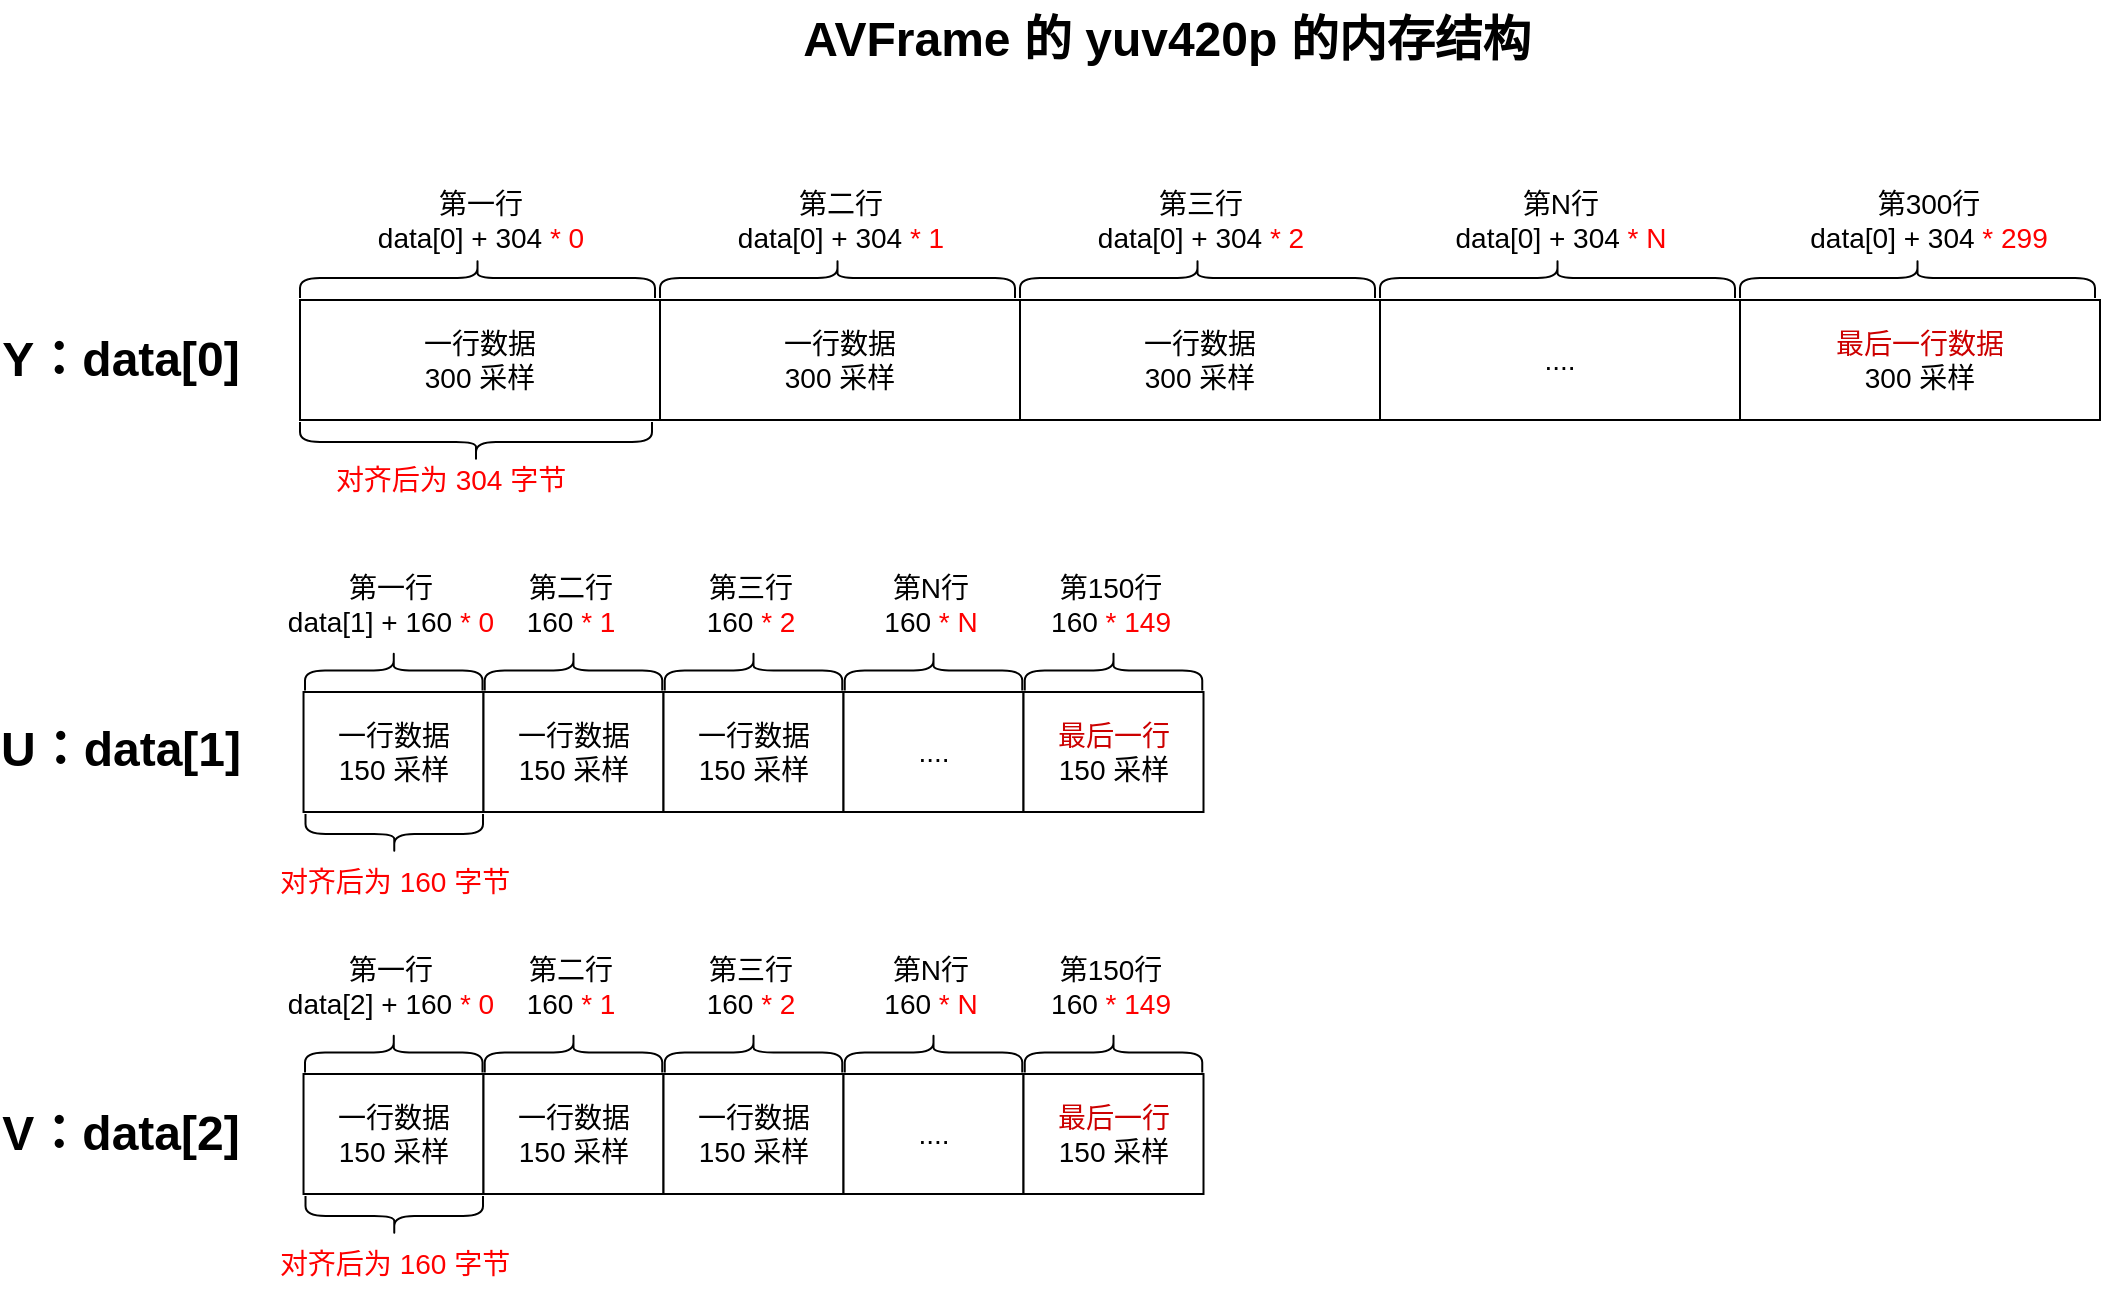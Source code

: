<mxfile version="20.2.3" type="device"><diagram id="CCSkUD4YMc4SreTmyc2y" name="第 1 页"><mxGraphModel dx="2211" dy="865" grid="1" gridSize="10" guides="1" tooltips="1" connect="1" arrows="1" fold="1" page="1" pageScale="1" pageWidth="827" pageHeight="1169" math="0" shadow="0"><root><mxCell id="0"/><mxCell id="1" parent="0"/><mxCell id="t4WCBs3cK_HJTDIp5U7z-1" value="AVFrame 的 yuv420p 的内存结构" style="text;strokeColor=none;fillColor=none;html=1;fontSize=24;fontStyle=1;verticalAlign=middle;align=center;" parent="1" vertex="1"><mxGeometry x="355" y="190" width="435" height="40" as="geometry"/></mxCell><mxCell id="t4WCBs3cK_HJTDIp5U7z-2" value="一行数据 &lt;br&gt;300 采样" style="rounded=0;whiteSpace=wrap;html=1;fontSize=14;" parent="1" vertex="1"><mxGeometry x="140" y="340" width="180" height="60" as="geometry"/></mxCell><mxCell id="t4WCBs3cK_HJTDIp5U7z-3" value="Y：data[0]" style="text;strokeColor=none;fillColor=none;html=1;fontSize=24;fontStyle=1;verticalAlign=middle;align=center;" parent="1" vertex="1"><mxGeometry x="-10" y="350" width="120" height="40" as="geometry"/></mxCell><mxCell id="t4WCBs3cK_HJTDIp5U7z-10" value="" style="shape=curlyBracket;whiteSpace=wrap;html=1;rounded=1;flipH=1;fontSize=14;rotation=90;" parent="1" vertex="1"><mxGeometry x="218" y="323" width="20" height="176" as="geometry"/></mxCell><mxCell id="t4WCBs3cK_HJTDIp5U7z-13" value="对齐后为 304 字节" style="text;strokeColor=none;fillColor=none;html=1;fontSize=14;fontStyle=0;verticalAlign=middle;align=center;fontColor=#FF0000;" parent="1" vertex="1"><mxGeometry x="133.75" y="410" width="162.5" height="40" as="geometry"/></mxCell><mxCell id="t4WCBs3cK_HJTDIp5U7z-14" value="" style="shape=curlyBracket;whiteSpace=wrap;html=1;rounded=1;flipH=1;fontSize=14;rotation=-90;" parent="1" vertex="1"><mxGeometry x="218.75" y="240.25" width="20" height="177.5" as="geometry"/></mxCell><mxCell id="t4WCBs3cK_HJTDIp5U7z-15" value="&lt;font color=&quot;#000000&quot;&gt;第一行&lt;br&gt;data[0] +&amp;nbsp;&lt;/font&gt;&lt;font color=&quot;#000000&quot;&gt;304&amp;nbsp;&lt;/font&gt;* 0" style="text;strokeColor=none;fillColor=none;html=1;fontSize=14;fontStyle=0;verticalAlign=middle;align=center;fontColor=#FF0000;" parent="1" vertex="1"><mxGeometry x="175" y="280" width="110" height="40" as="geometry"/></mxCell><mxCell id="t4WCBs3cK_HJTDIp5U7z-28" value="" style="shape=curlyBracket;whiteSpace=wrap;html=1;rounded=1;flipH=1;fontSize=14;rotation=90;" parent="1" vertex="1"><mxGeometry x="177.13" y="562.63" width="20" height="88.75" as="geometry"/></mxCell><mxCell id="t4WCBs3cK_HJTDIp5U7z-29" value="对齐后为 160 字节" style="text;strokeColor=none;fillColor=none;html=1;fontSize=14;fontStyle=0;verticalAlign=middle;align=center;fontColor=#FF0000;" parent="1" vertex="1"><mxGeometry x="124.01" y="611.38" width="126.25" height="40" as="geometry"/></mxCell><mxCell id="t4WCBs3cK_HJTDIp5U7z-30" value="&lt;font color=&quot;#000000&quot;&gt;第一行&lt;br&gt;data[1] + 160&lt;/font&gt;&lt;font color=&quot;#000000&quot;&gt;&amp;nbsp;&lt;/font&gt;* 0" style="text;strokeColor=none;fillColor=none;html=1;fontSize=14;fontStyle=0;verticalAlign=middle;align=center;fontColor=#FF0000;" parent="1" vertex="1"><mxGeometry x="134.88" y="472" width="100" height="40" as="geometry"/></mxCell><mxCell id="t4WCBs3cK_HJTDIp5U7z-34" value="一行数据 &lt;br&gt;150 采样" style="rounded=0;whiteSpace=wrap;html=1;fontSize=14;" parent="1" vertex="1"><mxGeometry x="141.76" y="536" width="89.99" height="60" as="geometry"/></mxCell><mxCell id="t4WCBs3cK_HJTDIp5U7z-35" value="一行数据 &lt;br&gt;300 采样" style="rounded=0;whiteSpace=wrap;html=1;fontSize=14;" parent="1" vertex="1"><mxGeometry x="320" y="340" width="180" height="60" as="geometry"/></mxCell><mxCell id="t4WCBs3cK_HJTDIp5U7z-36" value="" style="shape=curlyBracket;whiteSpace=wrap;html=1;rounded=1;flipH=1;fontSize=14;rotation=-90;" parent="1" vertex="1"><mxGeometry x="398.75" y="240.25" width="20" height="177.5" as="geometry"/></mxCell><mxCell id="t4WCBs3cK_HJTDIp5U7z-37" value="&lt;font color=&quot;#000000&quot;&gt;第二行&lt;br&gt;data[0] + 304 &lt;/font&gt;* 1" style="text;strokeColor=none;fillColor=none;html=1;fontSize=14;fontStyle=0;verticalAlign=middle;align=center;fontColor=#FF0000;" parent="1" vertex="1"><mxGeometry x="360" y="280" width="100" height="40" as="geometry"/></mxCell><mxCell id="t4WCBs3cK_HJTDIp5U7z-38" value="一行数据 &lt;br&gt;300 采样" style="rounded=0;whiteSpace=wrap;html=1;fontSize=14;" parent="1" vertex="1"><mxGeometry x="500" y="340" width="180" height="60" as="geometry"/></mxCell><mxCell id="t4WCBs3cK_HJTDIp5U7z-39" value="" style="shape=curlyBracket;whiteSpace=wrap;html=1;rounded=1;flipH=1;fontSize=14;rotation=-90;" parent="1" vertex="1"><mxGeometry x="578.75" y="240.25" width="20" height="177.5" as="geometry"/></mxCell><mxCell id="t4WCBs3cK_HJTDIp5U7z-40" value="&lt;font color=&quot;#000000&quot;&gt;第三行&lt;br&gt;data[0] +&amp;nbsp;&lt;/font&gt;&lt;span style=&quot;color: rgb(0, 0, 0);&quot;&gt;304 &lt;/span&gt;* 2" style="text;strokeColor=none;fillColor=none;html=1;fontSize=14;fontStyle=0;verticalAlign=middle;align=center;fontColor=#FF0000;" parent="1" vertex="1"><mxGeometry x="540" y="280" width="100" height="40" as="geometry"/></mxCell><mxCell id="t4WCBs3cK_HJTDIp5U7z-41" value="...." style="rounded=0;whiteSpace=wrap;html=1;fontSize=14;" parent="1" vertex="1"><mxGeometry x="680" y="340" width="180" height="60" as="geometry"/></mxCell><mxCell id="t4WCBs3cK_HJTDIp5U7z-42" value="" style="shape=curlyBracket;whiteSpace=wrap;html=1;rounded=1;flipH=1;fontSize=14;rotation=-90;" parent="1" vertex="1"><mxGeometry x="758.75" y="240.25" width="20" height="177.5" as="geometry"/></mxCell><mxCell id="t4WCBs3cK_HJTDIp5U7z-43" value="&lt;font color=&quot;#000000&quot;&gt;第N行&lt;br&gt;data[0]&amp;nbsp;&lt;/font&gt;&lt;font color=&quot;#000000&quot;&gt;+&amp;nbsp;&lt;/font&gt;&lt;span style=&quot;color: rgb(0, 0, 0);&quot;&gt;304&amp;nbsp;&lt;/span&gt;* N" style="text;strokeColor=none;fillColor=none;html=1;fontSize=14;fontStyle=0;verticalAlign=middle;align=center;fontColor=#FF0000;" parent="1" vertex="1"><mxGeometry x="720" y="280" width="100" height="40" as="geometry"/></mxCell><mxCell id="t4WCBs3cK_HJTDIp5U7z-44" value="&lt;font color=&quot;#cc0000&quot;&gt;最后一行数据 &lt;/font&gt;&lt;br&gt;300 采样" style="rounded=0;whiteSpace=wrap;html=1;fontSize=14;" parent="1" vertex="1"><mxGeometry x="860" y="340" width="180" height="60" as="geometry"/></mxCell><mxCell id="t4WCBs3cK_HJTDIp5U7z-45" value="" style="shape=curlyBracket;whiteSpace=wrap;html=1;rounded=1;flipH=1;fontSize=14;rotation=-90;" parent="1" vertex="1"><mxGeometry x="938.75" y="240.25" width="20" height="177.5" as="geometry"/></mxCell><mxCell id="t4WCBs3cK_HJTDIp5U7z-46" value="&lt;font color=&quot;#000000&quot;&gt;第300行&lt;br&gt;data[0] +&amp;nbsp;&lt;/font&gt;&lt;span style=&quot;color: rgb(0, 0, 0);&quot;&gt;304&amp;nbsp;&lt;/span&gt;* 299" style="text;strokeColor=none;fillColor=none;html=1;fontSize=14;fontStyle=0;verticalAlign=middle;align=center;fontColor=#FF0000;" parent="1" vertex="1"><mxGeometry x="888.75" y="280" width="130" height="40" as="geometry"/></mxCell><mxCell id="t4WCBs3cK_HJTDIp5U7z-49" value="一行数据 &lt;br&gt;150 采样" style="rounded=0;whiteSpace=wrap;html=1;fontSize=14;" parent="1" vertex="1"><mxGeometry x="231.75" y="536" width="89.99" height="60" as="geometry"/></mxCell><mxCell id="t4WCBs3cK_HJTDIp5U7z-51" value="" style="shape=curlyBracket;whiteSpace=wrap;html=1;rounded=1;flipH=1;fontSize=14;rotation=-90;" parent="1" vertex="1"><mxGeometry x="176.88" y="480.88" width="20" height="88.75" as="geometry"/></mxCell><mxCell id="t4WCBs3cK_HJTDIp5U7z-53" value="&lt;font color=&quot;#000000&quot;&gt;第二行&lt;br&gt;160&lt;/font&gt;&lt;font color=&quot;#000000&quot;&gt;&amp;nbsp;&lt;/font&gt;* 1" style="text;strokeColor=none;fillColor=none;html=1;fontSize=14;fontStyle=0;verticalAlign=middle;align=center;fontColor=#FF0000;" parent="1" vertex="1"><mxGeometry x="224.74" y="472" width="100" height="40" as="geometry"/></mxCell><mxCell id="t4WCBs3cK_HJTDIp5U7z-54" value="" style="shape=curlyBracket;whiteSpace=wrap;html=1;rounded=1;flipH=1;fontSize=14;rotation=-90;" parent="1" vertex="1"><mxGeometry x="266.74" y="480.88" width="20" height="88.75" as="geometry"/></mxCell><mxCell id="t4WCBs3cK_HJTDIp5U7z-57" value="一行数据 &lt;br&gt;150 采样" style="rounded=0;whiteSpace=wrap;html=1;fontSize=14;" parent="1" vertex="1"><mxGeometry x="321.76" y="536" width="89.99" height="60" as="geometry"/></mxCell><mxCell id="t4WCBs3cK_HJTDIp5U7z-58" value="&lt;font color=&quot;#000000&quot;&gt;第三行&lt;br&gt;160&lt;/font&gt;&lt;font color=&quot;#000000&quot;&gt;&amp;nbsp;&lt;/font&gt;* 2" style="text;strokeColor=none;fillColor=none;html=1;fontSize=14;fontStyle=0;verticalAlign=middle;align=center;fontColor=#FF0000;" parent="1" vertex="1"><mxGeometry x="314.75" y="472" width="100" height="40" as="geometry"/></mxCell><mxCell id="t4WCBs3cK_HJTDIp5U7z-59" value="" style="shape=curlyBracket;whiteSpace=wrap;html=1;rounded=1;flipH=1;fontSize=14;rotation=-90;" parent="1" vertex="1"><mxGeometry x="356.75" y="480.88" width="20" height="88.75" as="geometry"/></mxCell><mxCell id="t4WCBs3cK_HJTDIp5U7z-60" value="...." style="rounded=0;whiteSpace=wrap;html=1;fontSize=14;" parent="1" vertex="1"><mxGeometry x="411.76" y="536" width="89.99" height="60" as="geometry"/></mxCell><mxCell id="t4WCBs3cK_HJTDIp5U7z-61" value="&lt;font color=&quot;#000000&quot;&gt;第N行&lt;br&gt;160&lt;/font&gt;&lt;font color=&quot;#000000&quot;&gt;&amp;nbsp;&lt;/font&gt;* N" style="text;strokeColor=none;fillColor=none;html=1;fontSize=14;fontStyle=0;verticalAlign=middle;align=center;fontColor=#FF0000;" parent="1" vertex="1"><mxGeometry x="404.75" y="472" width="100" height="40" as="geometry"/></mxCell><mxCell id="t4WCBs3cK_HJTDIp5U7z-62" value="" style="shape=curlyBracket;whiteSpace=wrap;html=1;rounded=1;flipH=1;fontSize=14;rotation=-90;" parent="1" vertex="1"><mxGeometry x="446.75" y="480.88" width="20" height="88.75" as="geometry"/></mxCell><mxCell id="t4WCBs3cK_HJTDIp5U7z-63" value="&lt;font color=&quot;#cc0000&quot;&gt;最后一行&lt;/font&gt;&lt;br&gt;150 采样" style="rounded=0;whiteSpace=wrap;html=1;fontSize=14;" parent="1" vertex="1"><mxGeometry x="501.76" y="536" width="89.99" height="60" as="geometry"/></mxCell><mxCell id="t4WCBs3cK_HJTDIp5U7z-64" value="&lt;font color=&quot;#000000&quot;&gt;第150行&lt;br&gt;160&lt;/font&gt;&lt;font color=&quot;#000000&quot;&gt;&amp;nbsp;&lt;/font&gt;* 149" style="text;strokeColor=none;fillColor=none;html=1;fontSize=14;fontStyle=0;verticalAlign=middle;align=center;fontColor=#FF0000;" parent="1" vertex="1"><mxGeometry x="494.75" y="472" width="100" height="40" as="geometry"/></mxCell><mxCell id="t4WCBs3cK_HJTDIp5U7z-65" value="" style="shape=curlyBracket;whiteSpace=wrap;html=1;rounded=1;flipH=1;fontSize=14;rotation=-90;" parent="1" vertex="1"><mxGeometry x="536.75" y="480.88" width="20" height="88.75" as="geometry"/></mxCell><mxCell id="t4WCBs3cK_HJTDIp5U7z-67" value="" style="shape=curlyBracket;whiteSpace=wrap;html=1;rounded=1;flipH=1;fontSize=14;rotation=90;" parent="1" vertex="1"><mxGeometry x="177.13" y="753.63" width="20" height="88.75" as="geometry"/></mxCell><mxCell id="t4WCBs3cK_HJTDIp5U7z-68" value="对齐后为 160 字节" style="text;strokeColor=none;fillColor=none;html=1;fontSize=14;fontStyle=0;verticalAlign=middle;align=center;fontColor=#FF0000;" parent="1" vertex="1"><mxGeometry x="124.01" y="802.38" width="126.25" height="40" as="geometry"/></mxCell><mxCell id="t4WCBs3cK_HJTDIp5U7z-69" value="&lt;font color=&quot;#000000&quot;&gt;第一行&lt;br&gt;data[2] + 160&lt;/font&gt;&lt;font color=&quot;#000000&quot;&gt;&amp;nbsp;&lt;/font&gt;* 0" style="text;strokeColor=none;fillColor=none;html=1;fontSize=14;fontStyle=0;verticalAlign=middle;align=center;fontColor=#FF0000;" parent="1" vertex="1"><mxGeometry x="134.88" y="663" width="100" height="40" as="geometry"/></mxCell><mxCell id="t4WCBs3cK_HJTDIp5U7z-70" value="一行数据 &lt;br&gt;150 采样" style="rounded=0;whiteSpace=wrap;html=1;fontSize=14;" parent="1" vertex="1"><mxGeometry x="141.76" y="727" width="89.99" height="60" as="geometry"/></mxCell><mxCell id="t4WCBs3cK_HJTDIp5U7z-71" value="一行数据 &lt;br&gt;150 采样" style="rounded=0;whiteSpace=wrap;html=1;fontSize=14;" parent="1" vertex="1"><mxGeometry x="231.75" y="727" width="89.99" height="60" as="geometry"/></mxCell><mxCell id="t4WCBs3cK_HJTDIp5U7z-72" value="" style="shape=curlyBracket;whiteSpace=wrap;html=1;rounded=1;flipH=1;fontSize=14;rotation=-90;" parent="1" vertex="1"><mxGeometry x="176.88" y="671.88" width="20" height="88.75" as="geometry"/></mxCell><mxCell id="t4WCBs3cK_HJTDIp5U7z-73" value="&lt;font color=&quot;#000000&quot;&gt;第二行&lt;br&gt;160&lt;/font&gt;&lt;font color=&quot;#000000&quot;&gt;&amp;nbsp;&lt;/font&gt;* 1" style="text;strokeColor=none;fillColor=none;html=1;fontSize=14;fontStyle=0;verticalAlign=middle;align=center;fontColor=#FF0000;" parent="1" vertex="1"><mxGeometry x="224.74" y="663" width="100" height="40" as="geometry"/></mxCell><mxCell id="t4WCBs3cK_HJTDIp5U7z-74" value="" style="shape=curlyBracket;whiteSpace=wrap;html=1;rounded=1;flipH=1;fontSize=14;rotation=-90;" parent="1" vertex="1"><mxGeometry x="266.74" y="671.88" width="20" height="88.75" as="geometry"/></mxCell><mxCell id="t4WCBs3cK_HJTDIp5U7z-75" value="一行数据 &lt;br&gt;150 采样" style="rounded=0;whiteSpace=wrap;html=1;fontSize=14;" parent="1" vertex="1"><mxGeometry x="321.76" y="727" width="89.99" height="60" as="geometry"/></mxCell><mxCell id="t4WCBs3cK_HJTDIp5U7z-76" value="&lt;font color=&quot;#000000&quot;&gt;第三行&lt;br&gt;160&lt;/font&gt;&lt;font color=&quot;#000000&quot;&gt;&amp;nbsp;&lt;/font&gt;* 2" style="text;strokeColor=none;fillColor=none;html=1;fontSize=14;fontStyle=0;verticalAlign=middle;align=center;fontColor=#FF0000;" parent="1" vertex="1"><mxGeometry x="314.75" y="663" width="100" height="40" as="geometry"/></mxCell><mxCell id="t4WCBs3cK_HJTDIp5U7z-77" value="" style="shape=curlyBracket;whiteSpace=wrap;html=1;rounded=1;flipH=1;fontSize=14;rotation=-90;" parent="1" vertex="1"><mxGeometry x="356.75" y="671.88" width="20" height="88.75" as="geometry"/></mxCell><mxCell id="t4WCBs3cK_HJTDIp5U7z-78" value="...." style="rounded=0;whiteSpace=wrap;html=1;fontSize=14;" parent="1" vertex="1"><mxGeometry x="411.76" y="727" width="89.99" height="60" as="geometry"/></mxCell><mxCell id="t4WCBs3cK_HJTDIp5U7z-79" value="&lt;font color=&quot;#000000&quot;&gt;第N行&lt;br&gt;160&lt;/font&gt;&lt;font color=&quot;#000000&quot;&gt;&amp;nbsp;&lt;/font&gt;* N" style="text;strokeColor=none;fillColor=none;html=1;fontSize=14;fontStyle=0;verticalAlign=middle;align=center;fontColor=#FF0000;" parent="1" vertex="1"><mxGeometry x="404.75" y="663" width="100" height="40" as="geometry"/></mxCell><mxCell id="t4WCBs3cK_HJTDIp5U7z-80" value="" style="shape=curlyBracket;whiteSpace=wrap;html=1;rounded=1;flipH=1;fontSize=14;rotation=-90;" parent="1" vertex="1"><mxGeometry x="446.75" y="671.88" width="20" height="88.75" as="geometry"/></mxCell><mxCell id="t4WCBs3cK_HJTDIp5U7z-81" value="&lt;font color=&quot;#cc0000&quot;&gt;最后一行&lt;/font&gt;&lt;br&gt;150 采样" style="rounded=0;whiteSpace=wrap;html=1;fontSize=14;" parent="1" vertex="1"><mxGeometry x="501.76" y="727" width="89.99" height="60" as="geometry"/></mxCell><mxCell id="t4WCBs3cK_HJTDIp5U7z-82" value="&lt;font color=&quot;#000000&quot;&gt;第150行&lt;br&gt;160&lt;/font&gt;&lt;font color=&quot;#000000&quot;&gt;&amp;nbsp;&lt;/font&gt;* 149" style="text;strokeColor=none;fillColor=none;html=1;fontSize=14;fontStyle=0;verticalAlign=middle;align=center;fontColor=#FF0000;" parent="1" vertex="1"><mxGeometry x="494.75" y="663" width="100" height="40" as="geometry"/></mxCell><mxCell id="t4WCBs3cK_HJTDIp5U7z-83" value="" style="shape=curlyBracket;whiteSpace=wrap;html=1;rounded=1;flipH=1;fontSize=14;rotation=-90;" parent="1" vertex="1"><mxGeometry x="536.75" y="671.88" width="20" height="88.75" as="geometry"/></mxCell><mxCell id="yhUUFCm8mXpLp_9UGHOR-1" value="U：data[1]" style="text;strokeColor=none;fillColor=none;html=1;fontSize=24;fontStyle=1;verticalAlign=middle;align=center;" vertex="1" parent="1"><mxGeometry x="-10" y="544.5" width="120" height="40" as="geometry"/></mxCell><mxCell id="yhUUFCm8mXpLp_9UGHOR-2" value="V：data[2]" style="text;strokeColor=none;fillColor=none;html=1;fontSize=24;fontStyle=1;verticalAlign=middle;align=center;" vertex="1" parent="1"><mxGeometry x="-10" y="737" width="120" height="40" as="geometry"/></mxCell></root></mxGraphModel></diagram></mxfile>